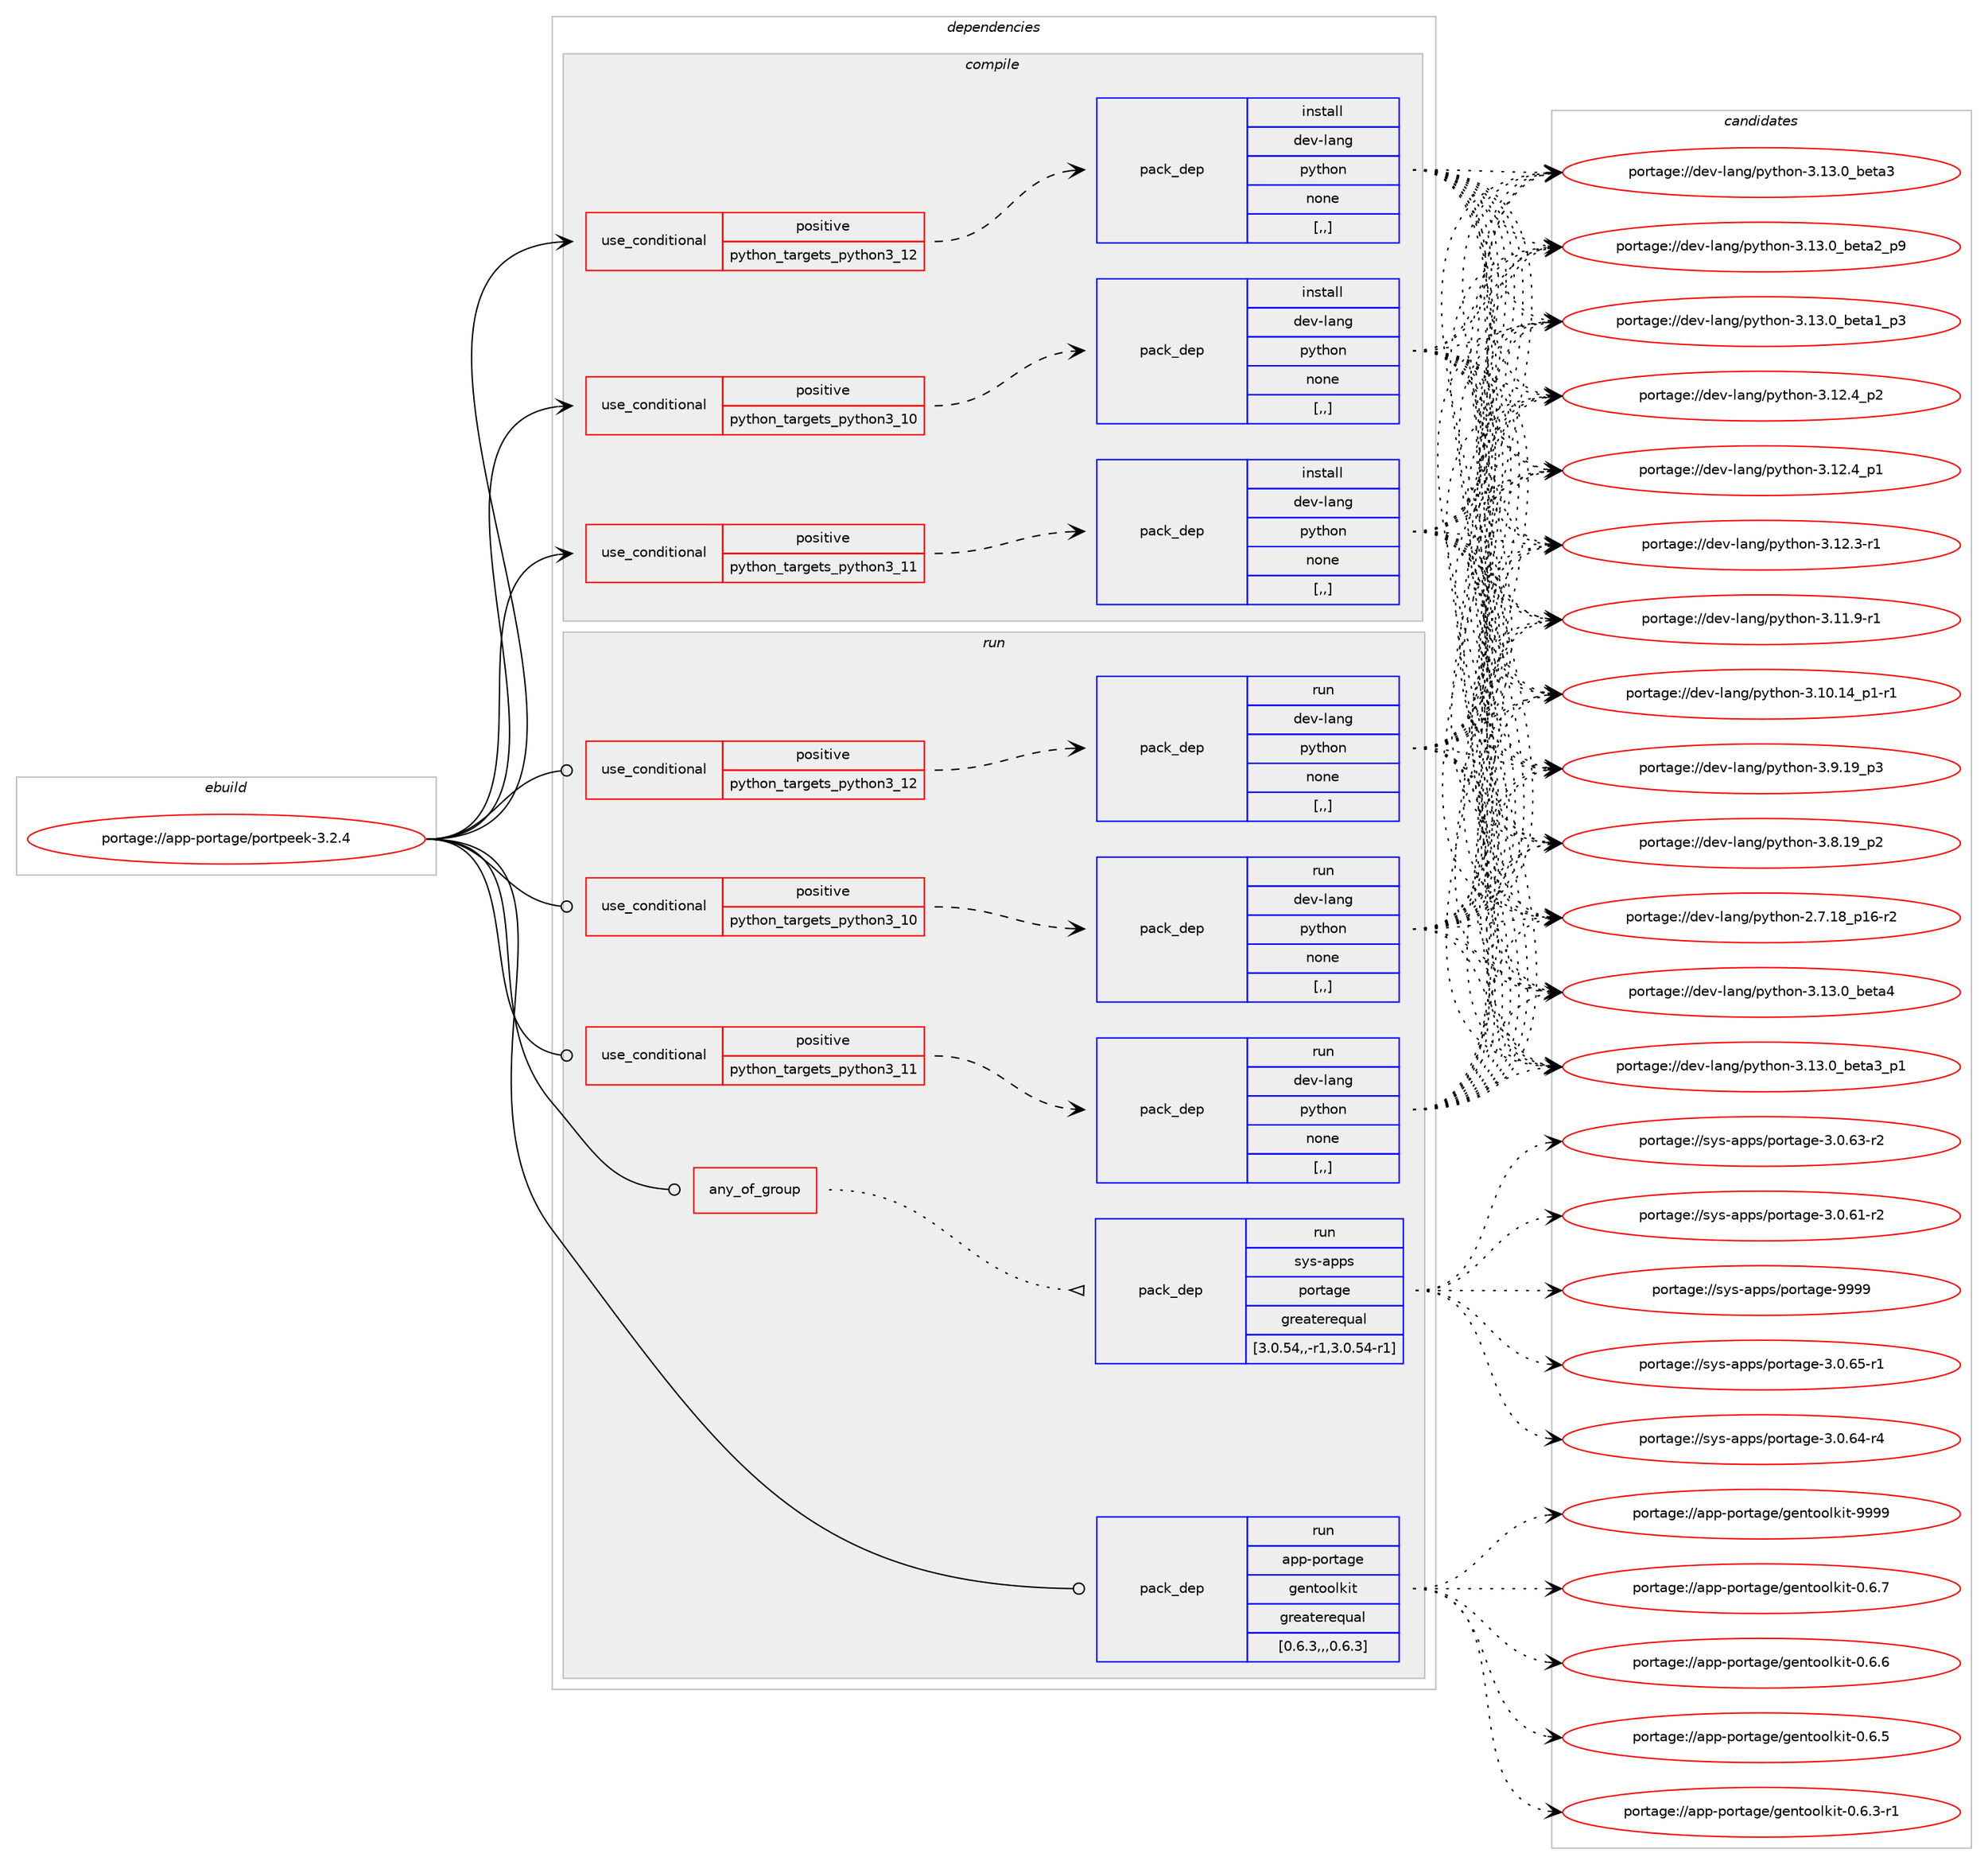 digraph prolog {

# *************
# Graph options
# *************

newrank=true;
concentrate=true;
compound=true;
graph [rankdir=LR,fontname=Helvetica,fontsize=10,ranksep=1.5];#, ranksep=2.5, nodesep=0.2];
edge  [arrowhead=vee];
node  [fontname=Helvetica,fontsize=10];

# **********
# The ebuild
# **********

subgraph cluster_leftcol {
color=gray;
label=<<i>ebuild</i>>;
id [label="portage://app-portage/portpeek-3.2.4", color=red, width=4, href="../app-portage/portpeek-3.2.4.svg"];
}

# ****************
# The dependencies
# ****************

subgraph cluster_midcol {
color=gray;
label=<<i>dependencies</i>>;
subgraph cluster_compile {
fillcolor="#eeeeee";
style=filled;
label=<<i>compile</i>>;
subgraph cond14304 {
dependency51577 [label=<<TABLE BORDER="0" CELLBORDER="1" CELLSPACING="0" CELLPADDING="4"><TR><TD ROWSPAN="3" CELLPADDING="10">use_conditional</TD></TR><TR><TD>positive</TD></TR><TR><TD>python_targets_python3_10</TD></TR></TABLE>>, shape=none, color=red];
subgraph pack36789 {
dependency51578 [label=<<TABLE BORDER="0" CELLBORDER="1" CELLSPACING="0" CELLPADDING="4" WIDTH="220"><TR><TD ROWSPAN="6" CELLPADDING="30">pack_dep</TD></TR><TR><TD WIDTH="110">install</TD></TR><TR><TD>dev-lang</TD></TR><TR><TD>python</TD></TR><TR><TD>none</TD></TR><TR><TD>[,,]</TD></TR></TABLE>>, shape=none, color=blue];
}
dependency51577:e -> dependency51578:w [weight=20,style="dashed",arrowhead="vee"];
}
id:e -> dependency51577:w [weight=20,style="solid",arrowhead="vee"];
subgraph cond14305 {
dependency51579 [label=<<TABLE BORDER="0" CELLBORDER="1" CELLSPACING="0" CELLPADDING="4"><TR><TD ROWSPAN="3" CELLPADDING="10">use_conditional</TD></TR><TR><TD>positive</TD></TR><TR><TD>python_targets_python3_11</TD></TR></TABLE>>, shape=none, color=red];
subgraph pack36790 {
dependency51580 [label=<<TABLE BORDER="0" CELLBORDER="1" CELLSPACING="0" CELLPADDING="4" WIDTH="220"><TR><TD ROWSPAN="6" CELLPADDING="30">pack_dep</TD></TR><TR><TD WIDTH="110">install</TD></TR><TR><TD>dev-lang</TD></TR><TR><TD>python</TD></TR><TR><TD>none</TD></TR><TR><TD>[,,]</TD></TR></TABLE>>, shape=none, color=blue];
}
dependency51579:e -> dependency51580:w [weight=20,style="dashed",arrowhead="vee"];
}
id:e -> dependency51579:w [weight=20,style="solid",arrowhead="vee"];
subgraph cond14306 {
dependency51581 [label=<<TABLE BORDER="0" CELLBORDER="1" CELLSPACING="0" CELLPADDING="4"><TR><TD ROWSPAN="3" CELLPADDING="10">use_conditional</TD></TR><TR><TD>positive</TD></TR><TR><TD>python_targets_python3_12</TD></TR></TABLE>>, shape=none, color=red];
subgraph pack36791 {
dependency51582 [label=<<TABLE BORDER="0" CELLBORDER="1" CELLSPACING="0" CELLPADDING="4" WIDTH="220"><TR><TD ROWSPAN="6" CELLPADDING="30">pack_dep</TD></TR><TR><TD WIDTH="110">install</TD></TR><TR><TD>dev-lang</TD></TR><TR><TD>python</TD></TR><TR><TD>none</TD></TR><TR><TD>[,,]</TD></TR></TABLE>>, shape=none, color=blue];
}
dependency51581:e -> dependency51582:w [weight=20,style="dashed",arrowhead="vee"];
}
id:e -> dependency51581:w [weight=20,style="solid",arrowhead="vee"];
}
subgraph cluster_compileandrun {
fillcolor="#eeeeee";
style=filled;
label=<<i>compile and run</i>>;
}
subgraph cluster_run {
fillcolor="#eeeeee";
style=filled;
label=<<i>run</i>>;
subgraph any424 {
dependency51583 [label=<<TABLE BORDER="0" CELLBORDER="1" CELLSPACING="0" CELLPADDING="4"><TR><TD CELLPADDING="10">any_of_group</TD></TR></TABLE>>, shape=none, color=red];subgraph pack36792 {
dependency51584 [label=<<TABLE BORDER="0" CELLBORDER="1" CELLSPACING="0" CELLPADDING="4" WIDTH="220"><TR><TD ROWSPAN="6" CELLPADDING="30">pack_dep</TD></TR><TR><TD WIDTH="110">run</TD></TR><TR><TD>sys-apps</TD></TR><TR><TD>portage</TD></TR><TR><TD>greaterequal</TD></TR><TR><TD>[3.0.54,,-r1,3.0.54-r1]</TD></TR></TABLE>>, shape=none, color=blue];
}
dependency51583:e -> dependency51584:w [weight=20,style="dotted",arrowhead="oinv"];
}
id:e -> dependency51583:w [weight=20,style="solid",arrowhead="odot"];
subgraph cond14307 {
dependency51585 [label=<<TABLE BORDER="0" CELLBORDER="1" CELLSPACING="0" CELLPADDING="4"><TR><TD ROWSPAN="3" CELLPADDING="10">use_conditional</TD></TR><TR><TD>positive</TD></TR><TR><TD>python_targets_python3_10</TD></TR></TABLE>>, shape=none, color=red];
subgraph pack36793 {
dependency51586 [label=<<TABLE BORDER="0" CELLBORDER="1" CELLSPACING="0" CELLPADDING="4" WIDTH="220"><TR><TD ROWSPAN="6" CELLPADDING="30">pack_dep</TD></TR><TR><TD WIDTH="110">run</TD></TR><TR><TD>dev-lang</TD></TR><TR><TD>python</TD></TR><TR><TD>none</TD></TR><TR><TD>[,,]</TD></TR></TABLE>>, shape=none, color=blue];
}
dependency51585:e -> dependency51586:w [weight=20,style="dashed",arrowhead="vee"];
}
id:e -> dependency51585:w [weight=20,style="solid",arrowhead="odot"];
subgraph cond14308 {
dependency51587 [label=<<TABLE BORDER="0" CELLBORDER="1" CELLSPACING="0" CELLPADDING="4"><TR><TD ROWSPAN="3" CELLPADDING="10">use_conditional</TD></TR><TR><TD>positive</TD></TR><TR><TD>python_targets_python3_11</TD></TR></TABLE>>, shape=none, color=red];
subgraph pack36794 {
dependency51588 [label=<<TABLE BORDER="0" CELLBORDER="1" CELLSPACING="0" CELLPADDING="4" WIDTH="220"><TR><TD ROWSPAN="6" CELLPADDING="30">pack_dep</TD></TR><TR><TD WIDTH="110">run</TD></TR><TR><TD>dev-lang</TD></TR><TR><TD>python</TD></TR><TR><TD>none</TD></TR><TR><TD>[,,]</TD></TR></TABLE>>, shape=none, color=blue];
}
dependency51587:e -> dependency51588:w [weight=20,style="dashed",arrowhead="vee"];
}
id:e -> dependency51587:w [weight=20,style="solid",arrowhead="odot"];
subgraph cond14309 {
dependency51589 [label=<<TABLE BORDER="0" CELLBORDER="1" CELLSPACING="0" CELLPADDING="4"><TR><TD ROWSPAN="3" CELLPADDING="10">use_conditional</TD></TR><TR><TD>positive</TD></TR><TR><TD>python_targets_python3_12</TD></TR></TABLE>>, shape=none, color=red];
subgraph pack36795 {
dependency51590 [label=<<TABLE BORDER="0" CELLBORDER="1" CELLSPACING="0" CELLPADDING="4" WIDTH="220"><TR><TD ROWSPAN="6" CELLPADDING="30">pack_dep</TD></TR><TR><TD WIDTH="110">run</TD></TR><TR><TD>dev-lang</TD></TR><TR><TD>python</TD></TR><TR><TD>none</TD></TR><TR><TD>[,,]</TD></TR></TABLE>>, shape=none, color=blue];
}
dependency51589:e -> dependency51590:w [weight=20,style="dashed",arrowhead="vee"];
}
id:e -> dependency51589:w [weight=20,style="solid",arrowhead="odot"];
subgraph pack36796 {
dependency51591 [label=<<TABLE BORDER="0" CELLBORDER="1" CELLSPACING="0" CELLPADDING="4" WIDTH="220"><TR><TD ROWSPAN="6" CELLPADDING="30">pack_dep</TD></TR><TR><TD WIDTH="110">run</TD></TR><TR><TD>app-portage</TD></TR><TR><TD>gentoolkit</TD></TR><TR><TD>greaterequal</TD></TR><TR><TD>[0.6.3,,,0.6.3]</TD></TR></TABLE>>, shape=none, color=blue];
}
id:e -> dependency51591:w [weight=20,style="solid",arrowhead="odot"];
}
}

# **************
# The candidates
# **************

subgraph cluster_choices {
rank=same;
color=gray;
label=<<i>candidates</i>>;

subgraph choice36789 {
color=black;
nodesep=1;
choice1001011184510897110103471121211161041111104551464951464895981011169752 [label="portage://dev-lang/python-3.13.0_beta4", color=red, width=4,href="../dev-lang/python-3.13.0_beta4.svg"];
choice10010111845108971101034711212111610411111045514649514648959810111697519511249 [label="portage://dev-lang/python-3.13.0_beta3_p1", color=red, width=4,href="../dev-lang/python-3.13.0_beta3_p1.svg"];
choice1001011184510897110103471121211161041111104551464951464895981011169751 [label="portage://dev-lang/python-3.13.0_beta3", color=red, width=4,href="../dev-lang/python-3.13.0_beta3.svg"];
choice10010111845108971101034711212111610411111045514649514648959810111697509511257 [label="portage://dev-lang/python-3.13.0_beta2_p9", color=red, width=4,href="../dev-lang/python-3.13.0_beta2_p9.svg"];
choice10010111845108971101034711212111610411111045514649514648959810111697499511251 [label="portage://dev-lang/python-3.13.0_beta1_p3", color=red, width=4,href="../dev-lang/python-3.13.0_beta1_p3.svg"];
choice100101118451089711010347112121116104111110455146495046529511250 [label="portage://dev-lang/python-3.12.4_p2", color=red, width=4,href="../dev-lang/python-3.12.4_p2.svg"];
choice100101118451089711010347112121116104111110455146495046529511249 [label="portage://dev-lang/python-3.12.4_p1", color=red, width=4,href="../dev-lang/python-3.12.4_p1.svg"];
choice100101118451089711010347112121116104111110455146495046514511449 [label="portage://dev-lang/python-3.12.3-r1", color=red, width=4,href="../dev-lang/python-3.12.3-r1.svg"];
choice100101118451089711010347112121116104111110455146494946574511449 [label="portage://dev-lang/python-3.11.9-r1", color=red, width=4,href="../dev-lang/python-3.11.9-r1.svg"];
choice100101118451089711010347112121116104111110455146494846495295112494511449 [label="portage://dev-lang/python-3.10.14_p1-r1", color=red, width=4,href="../dev-lang/python-3.10.14_p1-r1.svg"];
choice100101118451089711010347112121116104111110455146574649579511251 [label="portage://dev-lang/python-3.9.19_p3", color=red, width=4,href="../dev-lang/python-3.9.19_p3.svg"];
choice100101118451089711010347112121116104111110455146564649579511250 [label="portage://dev-lang/python-3.8.19_p2", color=red, width=4,href="../dev-lang/python-3.8.19_p2.svg"];
choice100101118451089711010347112121116104111110455046554649569511249544511450 [label="portage://dev-lang/python-2.7.18_p16-r2", color=red, width=4,href="../dev-lang/python-2.7.18_p16-r2.svg"];
dependency51578:e -> choice1001011184510897110103471121211161041111104551464951464895981011169752:w [style=dotted,weight="100"];
dependency51578:e -> choice10010111845108971101034711212111610411111045514649514648959810111697519511249:w [style=dotted,weight="100"];
dependency51578:e -> choice1001011184510897110103471121211161041111104551464951464895981011169751:w [style=dotted,weight="100"];
dependency51578:e -> choice10010111845108971101034711212111610411111045514649514648959810111697509511257:w [style=dotted,weight="100"];
dependency51578:e -> choice10010111845108971101034711212111610411111045514649514648959810111697499511251:w [style=dotted,weight="100"];
dependency51578:e -> choice100101118451089711010347112121116104111110455146495046529511250:w [style=dotted,weight="100"];
dependency51578:e -> choice100101118451089711010347112121116104111110455146495046529511249:w [style=dotted,weight="100"];
dependency51578:e -> choice100101118451089711010347112121116104111110455146495046514511449:w [style=dotted,weight="100"];
dependency51578:e -> choice100101118451089711010347112121116104111110455146494946574511449:w [style=dotted,weight="100"];
dependency51578:e -> choice100101118451089711010347112121116104111110455146494846495295112494511449:w [style=dotted,weight="100"];
dependency51578:e -> choice100101118451089711010347112121116104111110455146574649579511251:w [style=dotted,weight="100"];
dependency51578:e -> choice100101118451089711010347112121116104111110455146564649579511250:w [style=dotted,weight="100"];
dependency51578:e -> choice100101118451089711010347112121116104111110455046554649569511249544511450:w [style=dotted,weight="100"];
}
subgraph choice36790 {
color=black;
nodesep=1;
choice1001011184510897110103471121211161041111104551464951464895981011169752 [label="portage://dev-lang/python-3.13.0_beta4", color=red, width=4,href="../dev-lang/python-3.13.0_beta4.svg"];
choice10010111845108971101034711212111610411111045514649514648959810111697519511249 [label="portage://dev-lang/python-3.13.0_beta3_p1", color=red, width=4,href="../dev-lang/python-3.13.0_beta3_p1.svg"];
choice1001011184510897110103471121211161041111104551464951464895981011169751 [label="portage://dev-lang/python-3.13.0_beta3", color=red, width=4,href="../dev-lang/python-3.13.0_beta3.svg"];
choice10010111845108971101034711212111610411111045514649514648959810111697509511257 [label="portage://dev-lang/python-3.13.0_beta2_p9", color=red, width=4,href="../dev-lang/python-3.13.0_beta2_p9.svg"];
choice10010111845108971101034711212111610411111045514649514648959810111697499511251 [label="portage://dev-lang/python-3.13.0_beta1_p3", color=red, width=4,href="../dev-lang/python-3.13.0_beta1_p3.svg"];
choice100101118451089711010347112121116104111110455146495046529511250 [label="portage://dev-lang/python-3.12.4_p2", color=red, width=4,href="../dev-lang/python-3.12.4_p2.svg"];
choice100101118451089711010347112121116104111110455146495046529511249 [label="portage://dev-lang/python-3.12.4_p1", color=red, width=4,href="../dev-lang/python-3.12.4_p1.svg"];
choice100101118451089711010347112121116104111110455146495046514511449 [label="portage://dev-lang/python-3.12.3-r1", color=red, width=4,href="../dev-lang/python-3.12.3-r1.svg"];
choice100101118451089711010347112121116104111110455146494946574511449 [label="portage://dev-lang/python-3.11.9-r1", color=red, width=4,href="../dev-lang/python-3.11.9-r1.svg"];
choice100101118451089711010347112121116104111110455146494846495295112494511449 [label="portage://dev-lang/python-3.10.14_p1-r1", color=red, width=4,href="../dev-lang/python-3.10.14_p1-r1.svg"];
choice100101118451089711010347112121116104111110455146574649579511251 [label="portage://dev-lang/python-3.9.19_p3", color=red, width=4,href="../dev-lang/python-3.9.19_p3.svg"];
choice100101118451089711010347112121116104111110455146564649579511250 [label="portage://dev-lang/python-3.8.19_p2", color=red, width=4,href="../dev-lang/python-3.8.19_p2.svg"];
choice100101118451089711010347112121116104111110455046554649569511249544511450 [label="portage://dev-lang/python-2.7.18_p16-r2", color=red, width=4,href="../dev-lang/python-2.7.18_p16-r2.svg"];
dependency51580:e -> choice1001011184510897110103471121211161041111104551464951464895981011169752:w [style=dotted,weight="100"];
dependency51580:e -> choice10010111845108971101034711212111610411111045514649514648959810111697519511249:w [style=dotted,weight="100"];
dependency51580:e -> choice1001011184510897110103471121211161041111104551464951464895981011169751:w [style=dotted,weight="100"];
dependency51580:e -> choice10010111845108971101034711212111610411111045514649514648959810111697509511257:w [style=dotted,weight="100"];
dependency51580:e -> choice10010111845108971101034711212111610411111045514649514648959810111697499511251:w [style=dotted,weight="100"];
dependency51580:e -> choice100101118451089711010347112121116104111110455146495046529511250:w [style=dotted,weight="100"];
dependency51580:e -> choice100101118451089711010347112121116104111110455146495046529511249:w [style=dotted,weight="100"];
dependency51580:e -> choice100101118451089711010347112121116104111110455146495046514511449:w [style=dotted,weight="100"];
dependency51580:e -> choice100101118451089711010347112121116104111110455146494946574511449:w [style=dotted,weight="100"];
dependency51580:e -> choice100101118451089711010347112121116104111110455146494846495295112494511449:w [style=dotted,weight="100"];
dependency51580:e -> choice100101118451089711010347112121116104111110455146574649579511251:w [style=dotted,weight="100"];
dependency51580:e -> choice100101118451089711010347112121116104111110455146564649579511250:w [style=dotted,weight="100"];
dependency51580:e -> choice100101118451089711010347112121116104111110455046554649569511249544511450:w [style=dotted,weight="100"];
}
subgraph choice36791 {
color=black;
nodesep=1;
choice1001011184510897110103471121211161041111104551464951464895981011169752 [label="portage://dev-lang/python-3.13.0_beta4", color=red, width=4,href="../dev-lang/python-3.13.0_beta4.svg"];
choice10010111845108971101034711212111610411111045514649514648959810111697519511249 [label="portage://dev-lang/python-3.13.0_beta3_p1", color=red, width=4,href="../dev-lang/python-3.13.0_beta3_p1.svg"];
choice1001011184510897110103471121211161041111104551464951464895981011169751 [label="portage://dev-lang/python-3.13.0_beta3", color=red, width=4,href="../dev-lang/python-3.13.0_beta3.svg"];
choice10010111845108971101034711212111610411111045514649514648959810111697509511257 [label="portage://dev-lang/python-3.13.0_beta2_p9", color=red, width=4,href="../dev-lang/python-3.13.0_beta2_p9.svg"];
choice10010111845108971101034711212111610411111045514649514648959810111697499511251 [label="portage://dev-lang/python-3.13.0_beta1_p3", color=red, width=4,href="../dev-lang/python-3.13.0_beta1_p3.svg"];
choice100101118451089711010347112121116104111110455146495046529511250 [label="portage://dev-lang/python-3.12.4_p2", color=red, width=4,href="../dev-lang/python-3.12.4_p2.svg"];
choice100101118451089711010347112121116104111110455146495046529511249 [label="portage://dev-lang/python-3.12.4_p1", color=red, width=4,href="../dev-lang/python-3.12.4_p1.svg"];
choice100101118451089711010347112121116104111110455146495046514511449 [label="portage://dev-lang/python-3.12.3-r1", color=red, width=4,href="../dev-lang/python-3.12.3-r1.svg"];
choice100101118451089711010347112121116104111110455146494946574511449 [label="portage://dev-lang/python-3.11.9-r1", color=red, width=4,href="../dev-lang/python-3.11.9-r1.svg"];
choice100101118451089711010347112121116104111110455146494846495295112494511449 [label="portage://dev-lang/python-3.10.14_p1-r1", color=red, width=4,href="../dev-lang/python-3.10.14_p1-r1.svg"];
choice100101118451089711010347112121116104111110455146574649579511251 [label="portage://dev-lang/python-3.9.19_p3", color=red, width=4,href="../dev-lang/python-3.9.19_p3.svg"];
choice100101118451089711010347112121116104111110455146564649579511250 [label="portage://dev-lang/python-3.8.19_p2", color=red, width=4,href="../dev-lang/python-3.8.19_p2.svg"];
choice100101118451089711010347112121116104111110455046554649569511249544511450 [label="portage://dev-lang/python-2.7.18_p16-r2", color=red, width=4,href="../dev-lang/python-2.7.18_p16-r2.svg"];
dependency51582:e -> choice1001011184510897110103471121211161041111104551464951464895981011169752:w [style=dotted,weight="100"];
dependency51582:e -> choice10010111845108971101034711212111610411111045514649514648959810111697519511249:w [style=dotted,weight="100"];
dependency51582:e -> choice1001011184510897110103471121211161041111104551464951464895981011169751:w [style=dotted,weight="100"];
dependency51582:e -> choice10010111845108971101034711212111610411111045514649514648959810111697509511257:w [style=dotted,weight="100"];
dependency51582:e -> choice10010111845108971101034711212111610411111045514649514648959810111697499511251:w [style=dotted,weight="100"];
dependency51582:e -> choice100101118451089711010347112121116104111110455146495046529511250:w [style=dotted,weight="100"];
dependency51582:e -> choice100101118451089711010347112121116104111110455146495046529511249:w [style=dotted,weight="100"];
dependency51582:e -> choice100101118451089711010347112121116104111110455146495046514511449:w [style=dotted,weight="100"];
dependency51582:e -> choice100101118451089711010347112121116104111110455146494946574511449:w [style=dotted,weight="100"];
dependency51582:e -> choice100101118451089711010347112121116104111110455146494846495295112494511449:w [style=dotted,weight="100"];
dependency51582:e -> choice100101118451089711010347112121116104111110455146574649579511251:w [style=dotted,weight="100"];
dependency51582:e -> choice100101118451089711010347112121116104111110455146564649579511250:w [style=dotted,weight="100"];
dependency51582:e -> choice100101118451089711010347112121116104111110455046554649569511249544511450:w [style=dotted,weight="100"];
}
subgraph choice36792 {
color=black;
nodesep=1;
choice115121115459711211211547112111114116971031014557575757 [label="portage://sys-apps/portage-9999", color=red, width=4,href="../sys-apps/portage-9999.svg"];
choice11512111545971121121154711211111411697103101455146484654534511449 [label="portage://sys-apps/portage-3.0.65-r1", color=red, width=4,href="../sys-apps/portage-3.0.65-r1.svg"];
choice11512111545971121121154711211111411697103101455146484654524511452 [label="portage://sys-apps/portage-3.0.64-r4", color=red, width=4,href="../sys-apps/portage-3.0.64-r4.svg"];
choice11512111545971121121154711211111411697103101455146484654514511450 [label="portage://sys-apps/portage-3.0.63-r2", color=red, width=4,href="../sys-apps/portage-3.0.63-r2.svg"];
choice11512111545971121121154711211111411697103101455146484654494511450 [label="portage://sys-apps/portage-3.0.61-r2", color=red, width=4,href="../sys-apps/portage-3.0.61-r2.svg"];
dependency51584:e -> choice115121115459711211211547112111114116971031014557575757:w [style=dotted,weight="100"];
dependency51584:e -> choice11512111545971121121154711211111411697103101455146484654534511449:w [style=dotted,weight="100"];
dependency51584:e -> choice11512111545971121121154711211111411697103101455146484654524511452:w [style=dotted,weight="100"];
dependency51584:e -> choice11512111545971121121154711211111411697103101455146484654514511450:w [style=dotted,weight="100"];
dependency51584:e -> choice11512111545971121121154711211111411697103101455146484654494511450:w [style=dotted,weight="100"];
}
subgraph choice36793 {
color=black;
nodesep=1;
choice1001011184510897110103471121211161041111104551464951464895981011169752 [label="portage://dev-lang/python-3.13.0_beta4", color=red, width=4,href="../dev-lang/python-3.13.0_beta4.svg"];
choice10010111845108971101034711212111610411111045514649514648959810111697519511249 [label="portage://dev-lang/python-3.13.0_beta3_p1", color=red, width=4,href="../dev-lang/python-3.13.0_beta3_p1.svg"];
choice1001011184510897110103471121211161041111104551464951464895981011169751 [label="portage://dev-lang/python-3.13.0_beta3", color=red, width=4,href="../dev-lang/python-3.13.0_beta3.svg"];
choice10010111845108971101034711212111610411111045514649514648959810111697509511257 [label="portage://dev-lang/python-3.13.0_beta2_p9", color=red, width=4,href="../dev-lang/python-3.13.0_beta2_p9.svg"];
choice10010111845108971101034711212111610411111045514649514648959810111697499511251 [label="portage://dev-lang/python-3.13.0_beta1_p3", color=red, width=4,href="../dev-lang/python-3.13.0_beta1_p3.svg"];
choice100101118451089711010347112121116104111110455146495046529511250 [label="portage://dev-lang/python-3.12.4_p2", color=red, width=4,href="../dev-lang/python-3.12.4_p2.svg"];
choice100101118451089711010347112121116104111110455146495046529511249 [label="portage://dev-lang/python-3.12.4_p1", color=red, width=4,href="../dev-lang/python-3.12.4_p1.svg"];
choice100101118451089711010347112121116104111110455146495046514511449 [label="portage://dev-lang/python-3.12.3-r1", color=red, width=4,href="../dev-lang/python-3.12.3-r1.svg"];
choice100101118451089711010347112121116104111110455146494946574511449 [label="portage://dev-lang/python-3.11.9-r1", color=red, width=4,href="../dev-lang/python-3.11.9-r1.svg"];
choice100101118451089711010347112121116104111110455146494846495295112494511449 [label="portage://dev-lang/python-3.10.14_p1-r1", color=red, width=4,href="../dev-lang/python-3.10.14_p1-r1.svg"];
choice100101118451089711010347112121116104111110455146574649579511251 [label="portage://dev-lang/python-3.9.19_p3", color=red, width=4,href="../dev-lang/python-3.9.19_p3.svg"];
choice100101118451089711010347112121116104111110455146564649579511250 [label="portage://dev-lang/python-3.8.19_p2", color=red, width=4,href="../dev-lang/python-3.8.19_p2.svg"];
choice100101118451089711010347112121116104111110455046554649569511249544511450 [label="portage://dev-lang/python-2.7.18_p16-r2", color=red, width=4,href="../dev-lang/python-2.7.18_p16-r2.svg"];
dependency51586:e -> choice1001011184510897110103471121211161041111104551464951464895981011169752:w [style=dotted,weight="100"];
dependency51586:e -> choice10010111845108971101034711212111610411111045514649514648959810111697519511249:w [style=dotted,weight="100"];
dependency51586:e -> choice1001011184510897110103471121211161041111104551464951464895981011169751:w [style=dotted,weight="100"];
dependency51586:e -> choice10010111845108971101034711212111610411111045514649514648959810111697509511257:w [style=dotted,weight="100"];
dependency51586:e -> choice10010111845108971101034711212111610411111045514649514648959810111697499511251:w [style=dotted,weight="100"];
dependency51586:e -> choice100101118451089711010347112121116104111110455146495046529511250:w [style=dotted,weight="100"];
dependency51586:e -> choice100101118451089711010347112121116104111110455146495046529511249:w [style=dotted,weight="100"];
dependency51586:e -> choice100101118451089711010347112121116104111110455146495046514511449:w [style=dotted,weight="100"];
dependency51586:e -> choice100101118451089711010347112121116104111110455146494946574511449:w [style=dotted,weight="100"];
dependency51586:e -> choice100101118451089711010347112121116104111110455146494846495295112494511449:w [style=dotted,weight="100"];
dependency51586:e -> choice100101118451089711010347112121116104111110455146574649579511251:w [style=dotted,weight="100"];
dependency51586:e -> choice100101118451089711010347112121116104111110455146564649579511250:w [style=dotted,weight="100"];
dependency51586:e -> choice100101118451089711010347112121116104111110455046554649569511249544511450:w [style=dotted,weight="100"];
}
subgraph choice36794 {
color=black;
nodesep=1;
choice1001011184510897110103471121211161041111104551464951464895981011169752 [label="portage://dev-lang/python-3.13.0_beta4", color=red, width=4,href="../dev-lang/python-3.13.0_beta4.svg"];
choice10010111845108971101034711212111610411111045514649514648959810111697519511249 [label="portage://dev-lang/python-3.13.0_beta3_p1", color=red, width=4,href="../dev-lang/python-3.13.0_beta3_p1.svg"];
choice1001011184510897110103471121211161041111104551464951464895981011169751 [label="portage://dev-lang/python-3.13.0_beta3", color=red, width=4,href="../dev-lang/python-3.13.0_beta3.svg"];
choice10010111845108971101034711212111610411111045514649514648959810111697509511257 [label="portage://dev-lang/python-3.13.0_beta2_p9", color=red, width=4,href="../dev-lang/python-3.13.0_beta2_p9.svg"];
choice10010111845108971101034711212111610411111045514649514648959810111697499511251 [label="portage://dev-lang/python-3.13.0_beta1_p3", color=red, width=4,href="../dev-lang/python-3.13.0_beta1_p3.svg"];
choice100101118451089711010347112121116104111110455146495046529511250 [label="portage://dev-lang/python-3.12.4_p2", color=red, width=4,href="../dev-lang/python-3.12.4_p2.svg"];
choice100101118451089711010347112121116104111110455146495046529511249 [label="portage://dev-lang/python-3.12.4_p1", color=red, width=4,href="../dev-lang/python-3.12.4_p1.svg"];
choice100101118451089711010347112121116104111110455146495046514511449 [label="portage://dev-lang/python-3.12.3-r1", color=red, width=4,href="../dev-lang/python-3.12.3-r1.svg"];
choice100101118451089711010347112121116104111110455146494946574511449 [label="portage://dev-lang/python-3.11.9-r1", color=red, width=4,href="../dev-lang/python-3.11.9-r1.svg"];
choice100101118451089711010347112121116104111110455146494846495295112494511449 [label="portage://dev-lang/python-3.10.14_p1-r1", color=red, width=4,href="../dev-lang/python-3.10.14_p1-r1.svg"];
choice100101118451089711010347112121116104111110455146574649579511251 [label="portage://dev-lang/python-3.9.19_p3", color=red, width=4,href="../dev-lang/python-3.9.19_p3.svg"];
choice100101118451089711010347112121116104111110455146564649579511250 [label="portage://dev-lang/python-3.8.19_p2", color=red, width=4,href="../dev-lang/python-3.8.19_p2.svg"];
choice100101118451089711010347112121116104111110455046554649569511249544511450 [label="portage://dev-lang/python-2.7.18_p16-r2", color=red, width=4,href="../dev-lang/python-2.7.18_p16-r2.svg"];
dependency51588:e -> choice1001011184510897110103471121211161041111104551464951464895981011169752:w [style=dotted,weight="100"];
dependency51588:e -> choice10010111845108971101034711212111610411111045514649514648959810111697519511249:w [style=dotted,weight="100"];
dependency51588:e -> choice1001011184510897110103471121211161041111104551464951464895981011169751:w [style=dotted,weight="100"];
dependency51588:e -> choice10010111845108971101034711212111610411111045514649514648959810111697509511257:w [style=dotted,weight="100"];
dependency51588:e -> choice10010111845108971101034711212111610411111045514649514648959810111697499511251:w [style=dotted,weight="100"];
dependency51588:e -> choice100101118451089711010347112121116104111110455146495046529511250:w [style=dotted,weight="100"];
dependency51588:e -> choice100101118451089711010347112121116104111110455146495046529511249:w [style=dotted,weight="100"];
dependency51588:e -> choice100101118451089711010347112121116104111110455146495046514511449:w [style=dotted,weight="100"];
dependency51588:e -> choice100101118451089711010347112121116104111110455146494946574511449:w [style=dotted,weight="100"];
dependency51588:e -> choice100101118451089711010347112121116104111110455146494846495295112494511449:w [style=dotted,weight="100"];
dependency51588:e -> choice100101118451089711010347112121116104111110455146574649579511251:w [style=dotted,weight="100"];
dependency51588:e -> choice100101118451089711010347112121116104111110455146564649579511250:w [style=dotted,weight="100"];
dependency51588:e -> choice100101118451089711010347112121116104111110455046554649569511249544511450:w [style=dotted,weight="100"];
}
subgraph choice36795 {
color=black;
nodesep=1;
choice1001011184510897110103471121211161041111104551464951464895981011169752 [label="portage://dev-lang/python-3.13.0_beta4", color=red, width=4,href="../dev-lang/python-3.13.0_beta4.svg"];
choice10010111845108971101034711212111610411111045514649514648959810111697519511249 [label="portage://dev-lang/python-3.13.0_beta3_p1", color=red, width=4,href="../dev-lang/python-3.13.0_beta3_p1.svg"];
choice1001011184510897110103471121211161041111104551464951464895981011169751 [label="portage://dev-lang/python-3.13.0_beta3", color=red, width=4,href="../dev-lang/python-3.13.0_beta3.svg"];
choice10010111845108971101034711212111610411111045514649514648959810111697509511257 [label="portage://dev-lang/python-3.13.0_beta2_p9", color=red, width=4,href="../dev-lang/python-3.13.0_beta2_p9.svg"];
choice10010111845108971101034711212111610411111045514649514648959810111697499511251 [label="portage://dev-lang/python-3.13.0_beta1_p3", color=red, width=4,href="../dev-lang/python-3.13.0_beta1_p3.svg"];
choice100101118451089711010347112121116104111110455146495046529511250 [label="portage://dev-lang/python-3.12.4_p2", color=red, width=4,href="../dev-lang/python-3.12.4_p2.svg"];
choice100101118451089711010347112121116104111110455146495046529511249 [label="portage://dev-lang/python-3.12.4_p1", color=red, width=4,href="../dev-lang/python-3.12.4_p1.svg"];
choice100101118451089711010347112121116104111110455146495046514511449 [label="portage://dev-lang/python-3.12.3-r1", color=red, width=4,href="../dev-lang/python-3.12.3-r1.svg"];
choice100101118451089711010347112121116104111110455146494946574511449 [label="portage://dev-lang/python-3.11.9-r1", color=red, width=4,href="../dev-lang/python-3.11.9-r1.svg"];
choice100101118451089711010347112121116104111110455146494846495295112494511449 [label="portage://dev-lang/python-3.10.14_p1-r1", color=red, width=4,href="../dev-lang/python-3.10.14_p1-r1.svg"];
choice100101118451089711010347112121116104111110455146574649579511251 [label="portage://dev-lang/python-3.9.19_p3", color=red, width=4,href="../dev-lang/python-3.9.19_p3.svg"];
choice100101118451089711010347112121116104111110455146564649579511250 [label="portage://dev-lang/python-3.8.19_p2", color=red, width=4,href="../dev-lang/python-3.8.19_p2.svg"];
choice100101118451089711010347112121116104111110455046554649569511249544511450 [label="portage://dev-lang/python-2.7.18_p16-r2", color=red, width=4,href="../dev-lang/python-2.7.18_p16-r2.svg"];
dependency51590:e -> choice1001011184510897110103471121211161041111104551464951464895981011169752:w [style=dotted,weight="100"];
dependency51590:e -> choice10010111845108971101034711212111610411111045514649514648959810111697519511249:w [style=dotted,weight="100"];
dependency51590:e -> choice1001011184510897110103471121211161041111104551464951464895981011169751:w [style=dotted,weight="100"];
dependency51590:e -> choice10010111845108971101034711212111610411111045514649514648959810111697509511257:w [style=dotted,weight="100"];
dependency51590:e -> choice10010111845108971101034711212111610411111045514649514648959810111697499511251:w [style=dotted,weight="100"];
dependency51590:e -> choice100101118451089711010347112121116104111110455146495046529511250:w [style=dotted,weight="100"];
dependency51590:e -> choice100101118451089711010347112121116104111110455146495046529511249:w [style=dotted,weight="100"];
dependency51590:e -> choice100101118451089711010347112121116104111110455146495046514511449:w [style=dotted,weight="100"];
dependency51590:e -> choice100101118451089711010347112121116104111110455146494946574511449:w [style=dotted,weight="100"];
dependency51590:e -> choice100101118451089711010347112121116104111110455146494846495295112494511449:w [style=dotted,weight="100"];
dependency51590:e -> choice100101118451089711010347112121116104111110455146574649579511251:w [style=dotted,weight="100"];
dependency51590:e -> choice100101118451089711010347112121116104111110455146564649579511250:w [style=dotted,weight="100"];
dependency51590:e -> choice100101118451089711010347112121116104111110455046554649569511249544511450:w [style=dotted,weight="100"];
}
subgraph choice36796 {
color=black;
nodesep=1;
choice971121124511211111411697103101471031011101161111111081071051164557575757 [label="portage://app-portage/gentoolkit-9999", color=red, width=4,href="../app-portage/gentoolkit-9999.svg"];
choice97112112451121111141169710310147103101110116111111108107105116454846544655 [label="portage://app-portage/gentoolkit-0.6.7", color=red, width=4,href="../app-portage/gentoolkit-0.6.7.svg"];
choice97112112451121111141169710310147103101110116111111108107105116454846544654 [label="portage://app-portage/gentoolkit-0.6.6", color=red, width=4,href="../app-portage/gentoolkit-0.6.6.svg"];
choice97112112451121111141169710310147103101110116111111108107105116454846544653 [label="portage://app-portage/gentoolkit-0.6.5", color=red, width=4,href="../app-portage/gentoolkit-0.6.5.svg"];
choice971121124511211111411697103101471031011101161111111081071051164548465446514511449 [label="portage://app-portage/gentoolkit-0.6.3-r1", color=red, width=4,href="../app-portage/gentoolkit-0.6.3-r1.svg"];
dependency51591:e -> choice971121124511211111411697103101471031011101161111111081071051164557575757:w [style=dotted,weight="100"];
dependency51591:e -> choice97112112451121111141169710310147103101110116111111108107105116454846544655:w [style=dotted,weight="100"];
dependency51591:e -> choice97112112451121111141169710310147103101110116111111108107105116454846544654:w [style=dotted,weight="100"];
dependency51591:e -> choice97112112451121111141169710310147103101110116111111108107105116454846544653:w [style=dotted,weight="100"];
dependency51591:e -> choice971121124511211111411697103101471031011101161111111081071051164548465446514511449:w [style=dotted,weight="100"];
}
}

}
